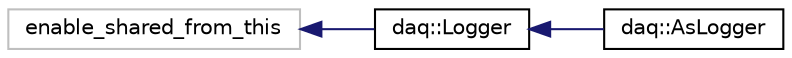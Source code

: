 digraph "Graphical Class Hierarchy"
{
  edge [fontname="Helvetica",fontsize="10",labelfontname="Helvetica",labelfontsize="10"];
  node [fontname="Helvetica",fontsize="10",shape=record];
  rankdir="LR";
  Node22 [label="enable_shared_from_this",height=0.2,width=0.4,color="grey75", fillcolor="white", style="filled"];
  Node22 -> Node0 [dir="back",color="midnightblue",fontsize="10",style="solid",fontname="Helvetica"];
  Node0 [label="daq::Logger",height=0.2,width=0.4,color="black", fillcolor="white", style="filled",URL="$classdaq_1_1Logger.html"];
  Node0 -> Node1 [dir="back",color="midnightblue",fontsize="10",style="solid",fontname="Helvetica"];
  Node1 [label="daq::AsLogger",height=0.2,width=0.4,color="black", fillcolor="white", style="filled",URL="$classdaq_1_1AsLogger.html"];
}

